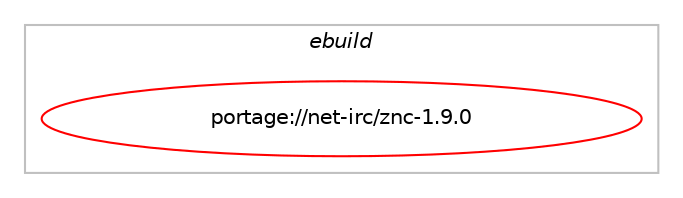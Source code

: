 digraph prolog {

# *************
# Graph options
# *************

newrank=true;
concentrate=true;
compound=true;
graph [rankdir=LR,fontname=Helvetica,fontsize=10,ranksep=1.5];#, ranksep=2.5, nodesep=0.2];
edge  [arrowhead=vee];
node  [fontname=Helvetica,fontsize=10];

# **********
# The ebuild
# **********

subgraph cluster_leftcol {
color=gray;
label=<<i>ebuild</i>>;
id [label="portage://net-irc/znc-1.9.0", color=red, width=4, href="../net-irc/znc-1.9.0.svg"];
}

# ****************
# The dependencies
# ****************

subgraph cluster_midcol {
color=gray;
label=<<i>dependencies</i>>;
subgraph cluster_compile {
fillcolor="#eeeeee";
style=filled;
label=<<i>compile</i>>;
# *** BEGIN UNKNOWN DEPENDENCY TYPE (TODO) ***
# id -> equal(use_conditional_group(positive,argon2,portage://net-irc/znc-1.9.0,[package_dependency(portage://net-irc/znc-1.9.0,install,no,app-crypt,argon2,none,[,,],any_same_slot,[])]))
# *** END UNKNOWN DEPENDENCY TYPE (TODO) ***

# *** BEGIN UNKNOWN DEPENDENCY TYPE (TODO) ***
# id -> equal(use_conditional_group(positive,icu,portage://net-irc/znc-1.9.0,[package_dependency(portage://net-irc/znc-1.9.0,install,no,dev-libs,icu,none,[,,],any_same_slot,[])]))
# *** END UNKNOWN DEPENDENCY TYPE (TODO) ***

# *** BEGIN UNKNOWN DEPENDENCY TYPE (TODO) ***
# id -> equal(use_conditional_group(positive,nls,portage://net-irc/znc-1.9.0,[package_dependency(portage://net-irc/znc-1.9.0,install,no,dev-libs,boost,none,[,,],any_same_slot,[use(enable(nls),none)])]))
# *** END UNKNOWN DEPENDENCY TYPE (TODO) ***

# *** BEGIN UNKNOWN DEPENDENCY TYPE (TODO) ***
# id -> equal(use_conditional_group(positive,perl,portage://net-irc/znc-1.9.0,[package_dependency(portage://net-irc/znc-1.9.0,install,no,dev-lang,perl,greaterequal,[5.10,,,5.10],any_same_slot,[])]))
# *** END UNKNOWN DEPENDENCY TYPE (TODO) ***

# *** BEGIN UNKNOWN DEPENDENCY TYPE (TODO) ***
# id -> equal(use_conditional_group(positive,python,portage://net-irc/znc-1.9.0,[use_conditional_group(positive,python_single_target_python3_10,portage://net-irc/znc-1.9.0,[package_dependency(portage://net-irc/znc-1.9.0,install,no,dev-lang,python,none,[,,],[slot(3.10)],[])]),use_conditional_group(positive,python_single_target_python3_11,portage://net-irc/znc-1.9.0,[package_dependency(portage://net-irc/znc-1.9.0,install,no,dev-lang,python,none,[,,],[slot(3.11)],[])]),use_conditional_group(positive,python_single_target_python3_12,portage://net-irc/znc-1.9.0,[package_dependency(portage://net-irc/znc-1.9.0,install,no,dev-lang,python,none,[,,],[slot(3.12)],[])])]))
# *** END UNKNOWN DEPENDENCY TYPE (TODO) ***

# *** BEGIN UNKNOWN DEPENDENCY TYPE (TODO) ***
# id -> equal(use_conditional_group(positive,sasl,portage://net-irc/znc-1.9.0,[package_dependency(portage://net-irc/znc-1.9.0,install,no,dev-libs,cyrus-sasl,greaterequal,[2,,,2],[],[])]))
# *** END UNKNOWN DEPENDENCY TYPE (TODO) ***

# *** BEGIN UNKNOWN DEPENDENCY TYPE (TODO) ***
# id -> equal(use_conditional_group(positive,ssl,portage://net-irc/znc-1.9.0,[package_dependency(portage://net-irc/znc-1.9.0,install,no,dev-libs,openssl,none,[,,],[slot(0),equal],[])]))
# *** END UNKNOWN DEPENDENCY TYPE (TODO) ***

# *** BEGIN UNKNOWN DEPENDENCY TYPE (TODO) ***
# id -> equal(use_conditional_group(positive,tcl,portage://net-irc/znc-1.9.0,[package_dependency(portage://net-irc/znc-1.9.0,install,no,dev-lang,tcl,none,[,,],[slot(0),equal],[])]))
# *** END UNKNOWN DEPENDENCY TYPE (TODO) ***

# *** BEGIN UNKNOWN DEPENDENCY TYPE (TODO) ***
# id -> equal(use_conditional_group(positive,zlib,portage://net-irc/znc-1.9.0,[package_dependency(portage://net-irc/znc-1.9.0,install,no,sys-libs,zlib,none,[,,],[slot(0),equal],[])]))
# *** END UNKNOWN DEPENDENCY TYPE (TODO) ***

# *** BEGIN UNKNOWN DEPENDENCY TYPE (TODO) ***
# id -> equal(package_dependency(portage://net-irc/znc-1.9.0,install,no,dev-cpp,cctz,none,[,,],any_same_slot,[]))
# *** END UNKNOWN DEPENDENCY TYPE (TODO) ***

}
subgraph cluster_compileandrun {
fillcolor="#eeeeee";
style=filled;
label=<<i>compile and run</i>>;
}
subgraph cluster_run {
fillcolor="#eeeeee";
style=filled;
label=<<i>run</i>>;
# *** BEGIN UNKNOWN DEPENDENCY TYPE (TODO) ***
# id -> equal(use_conditional_group(positive,argon2,portage://net-irc/znc-1.9.0,[package_dependency(portage://net-irc/znc-1.9.0,run,no,app-crypt,argon2,none,[,,],any_same_slot,[])]))
# *** END UNKNOWN DEPENDENCY TYPE (TODO) ***

# *** BEGIN UNKNOWN DEPENDENCY TYPE (TODO) ***
# id -> equal(use_conditional_group(positive,icu,portage://net-irc/znc-1.9.0,[package_dependency(portage://net-irc/znc-1.9.0,run,no,dev-libs,icu,none,[,,],any_same_slot,[])]))
# *** END UNKNOWN DEPENDENCY TYPE (TODO) ***

# *** BEGIN UNKNOWN DEPENDENCY TYPE (TODO) ***
# id -> equal(use_conditional_group(positive,nls,portage://net-irc/znc-1.9.0,[package_dependency(portage://net-irc/znc-1.9.0,run,no,dev-libs,boost,none,[,,],any_same_slot,[use(enable(nls),none)])]))
# *** END UNKNOWN DEPENDENCY TYPE (TODO) ***

# *** BEGIN UNKNOWN DEPENDENCY TYPE (TODO) ***
# id -> equal(use_conditional_group(positive,perl,portage://net-irc/znc-1.9.0,[package_dependency(portage://net-irc/znc-1.9.0,run,no,dev-lang,perl,greaterequal,[5.10,,,5.10],any_same_slot,[])]))
# *** END UNKNOWN DEPENDENCY TYPE (TODO) ***

# *** BEGIN UNKNOWN DEPENDENCY TYPE (TODO) ***
# id -> equal(use_conditional_group(positive,python,portage://net-irc/znc-1.9.0,[use_conditional_group(positive,python_single_target_python3_10,portage://net-irc/znc-1.9.0,[package_dependency(portage://net-irc/znc-1.9.0,run,no,dev-lang,python,none,[,,],[slot(3.10)],[])]),use_conditional_group(positive,python_single_target_python3_11,portage://net-irc/znc-1.9.0,[package_dependency(portage://net-irc/znc-1.9.0,run,no,dev-lang,python,none,[,,],[slot(3.11)],[])]),use_conditional_group(positive,python_single_target_python3_12,portage://net-irc/znc-1.9.0,[package_dependency(portage://net-irc/znc-1.9.0,run,no,dev-lang,python,none,[,,],[slot(3.12)],[])])]))
# *** END UNKNOWN DEPENDENCY TYPE (TODO) ***

# *** BEGIN UNKNOWN DEPENDENCY TYPE (TODO) ***
# id -> equal(use_conditional_group(positive,sasl,portage://net-irc/znc-1.9.0,[package_dependency(portage://net-irc/znc-1.9.0,run,no,dev-libs,cyrus-sasl,greaterequal,[2,,,2],[],[])]))
# *** END UNKNOWN DEPENDENCY TYPE (TODO) ***

# *** BEGIN UNKNOWN DEPENDENCY TYPE (TODO) ***
# id -> equal(use_conditional_group(positive,ssl,portage://net-irc/znc-1.9.0,[package_dependency(portage://net-irc/znc-1.9.0,run,no,dev-libs,openssl,none,[,,],[slot(0),equal],[])]))
# *** END UNKNOWN DEPENDENCY TYPE (TODO) ***

# *** BEGIN UNKNOWN DEPENDENCY TYPE (TODO) ***
# id -> equal(use_conditional_group(positive,tcl,portage://net-irc/znc-1.9.0,[package_dependency(portage://net-irc/znc-1.9.0,run,no,dev-lang,tcl,none,[,,],[slot(0),equal],[])]))
# *** END UNKNOWN DEPENDENCY TYPE (TODO) ***

# *** BEGIN UNKNOWN DEPENDENCY TYPE (TODO) ***
# id -> equal(use_conditional_group(positive,zlib,portage://net-irc/znc-1.9.0,[package_dependency(portage://net-irc/znc-1.9.0,run,no,sys-libs,zlib,none,[,,],[slot(0),equal],[])]))
# *** END UNKNOWN DEPENDENCY TYPE (TODO) ***

# *** BEGIN UNKNOWN DEPENDENCY TYPE (TODO) ***
# id -> equal(package_dependency(portage://net-irc/znc-1.9.0,run,no,acct-group,znc,none,[,,],[],[]))
# *** END UNKNOWN DEPENDENCY TYPE (TODO) ***

# *** BEGIN UNKNOWN DEPENDENCY TYPE (TODO) ***
# id -> equal(package_dependency(portage://net-irc/znc-1.9.0,run,no,acct-user,znc,none,[,,],[],[]))
# *** END UNKNOWN DEPENDENCY TYPE (TODO) ***

# *** BEGIN UNKNOWN DEPENDENCY TYPE (TODO) ***
# id -> equal(package_dependency(portage://net-irc/znc-1.9.0,run,no,dev-cpp,cctz,none,[,,],any_same_slot,[]))
# *** END UNKNOWN DEPENDENCY TYPE (TODO) ***

}
}

# **************
# The candidates
# **************

subgraph cluster_choices {
rank=same;
color=gray;
label=<<i>candidates</i>>;

}

}
